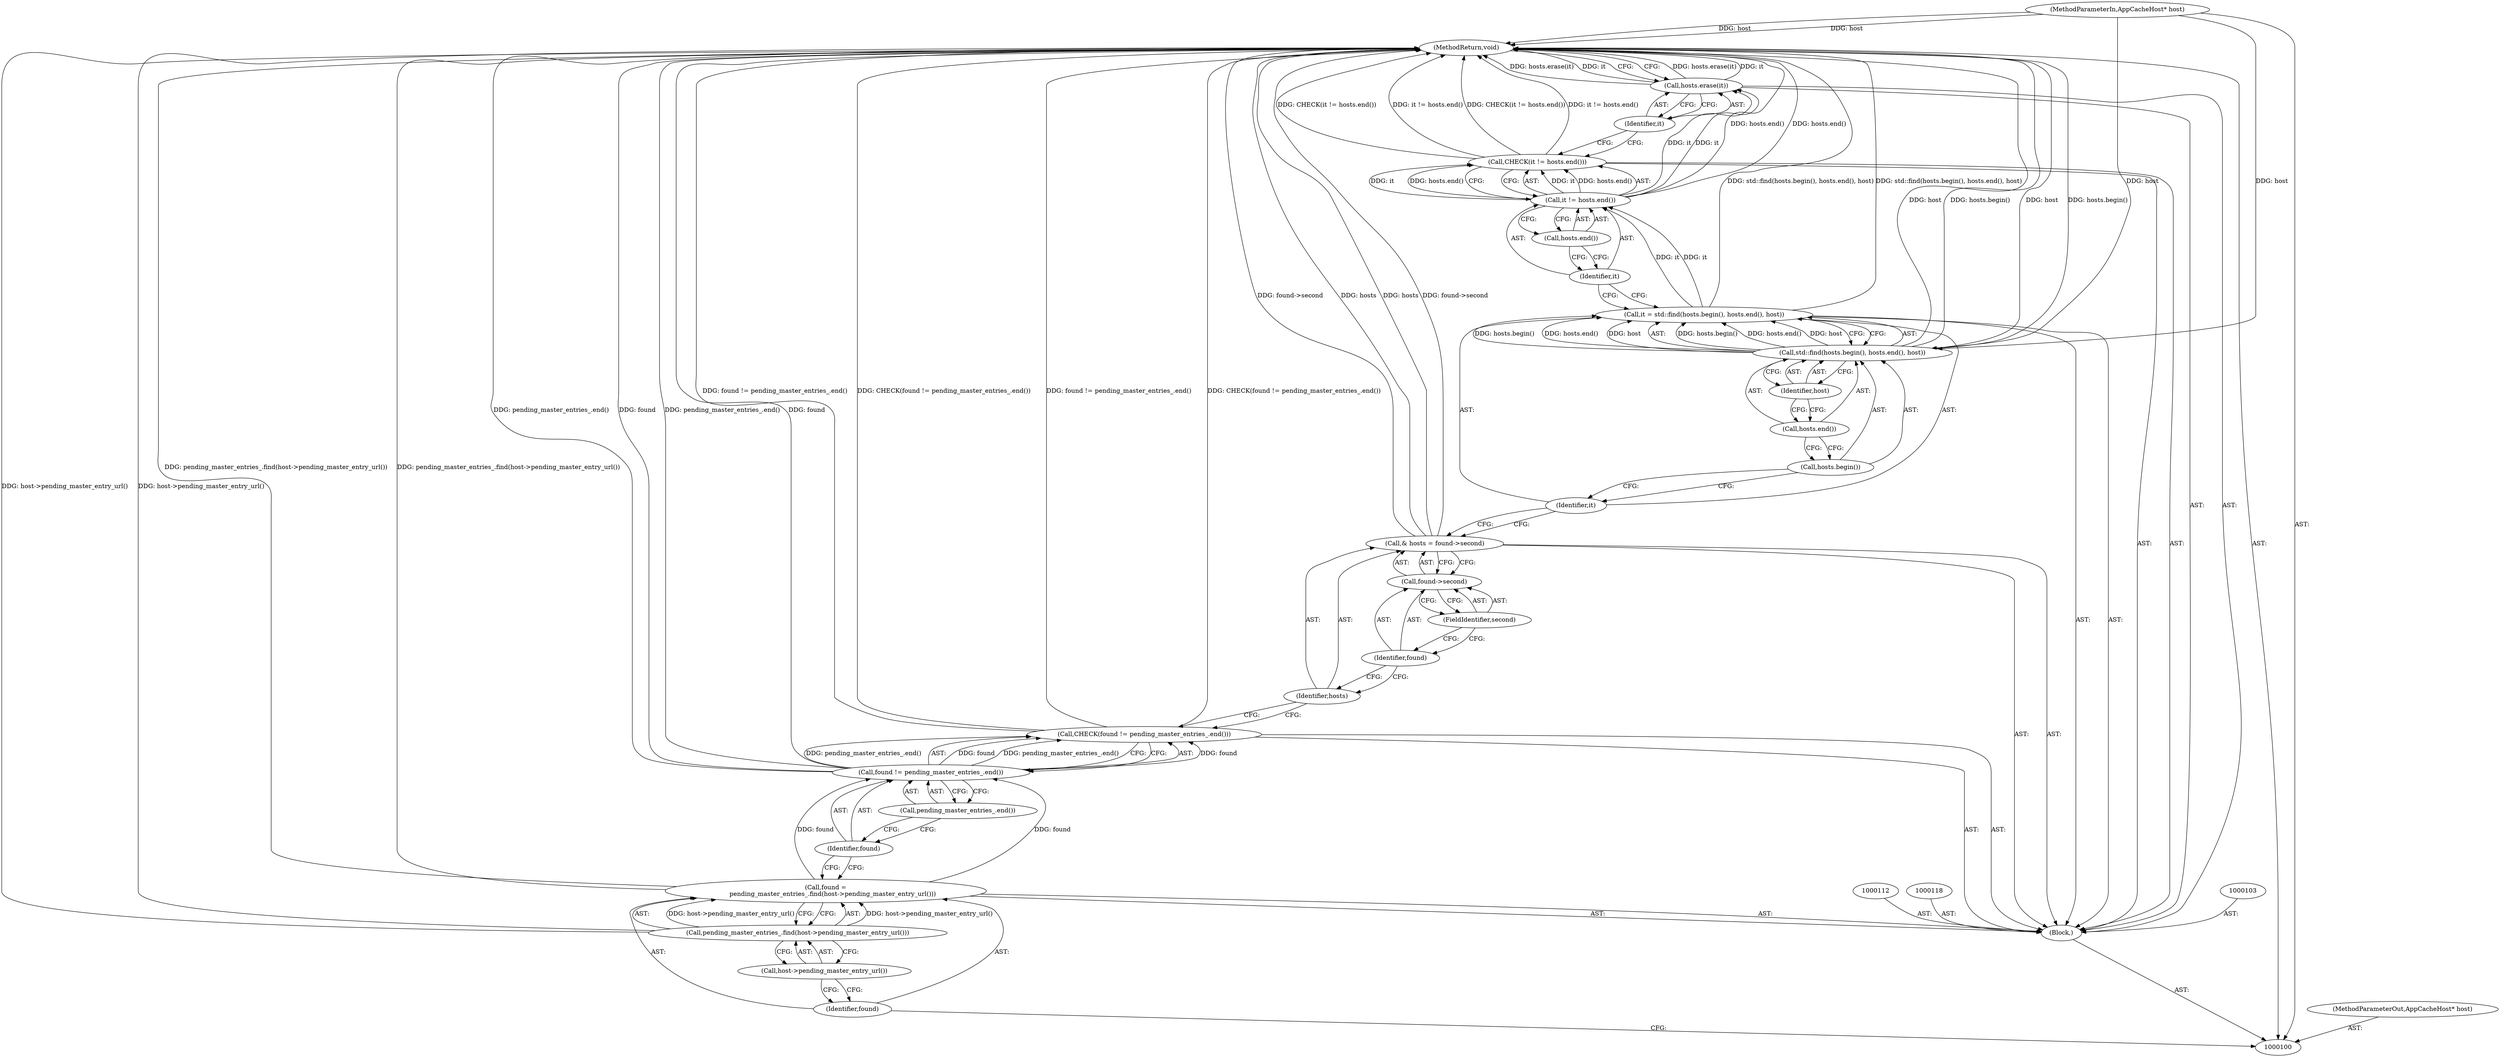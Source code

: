digraph "0_Chrome_2cb006bc9d3ad16353ed49c2b75faea618156d0f_7" {
"1000131" [label="(MethodReturn,void)"];
"1000101" [label="(MethodParameterIn,AppCacheHost* host)"];
"1000183" [label="(MethodParameterOut,AppCacheHost* host)"];
"1000102" [label="(Block,)"];
"1000104" [label="(Call,found =\n       pending_master_entries_.find(host->pending_master_entry_url()))"];
"1000105" [label="(Identifier,found)"];
"1000107" [label="(Call,host->pending_master_entry_url())"];
"1000106" [label="(Call,pending_master_entries_.find(host->pending_master_entry_url()))"];
"1000111" [label="(Call,pending_master_entries_.end())"];
"1000108" [label="(Call,CHECK(found != pending_master_entries_.end()))"];
"1000109" [label="(Call,found != pending_master_entries_.end())"];
"1000110" [label="(Identifier,found)"];
"1000113" [label="(Call,& hosts = found->second)"];
"1000114" [label="(Identifier,hosts)"];
"1000115" [label="(Call,found->second)"];
"1000116" [label="(Identifier,found)"];
"1000117" [label="(FieldIdentifier,second)"];
"1000119" [label="(Call,it = std::find(hosts.begin(), hosts.end(), host))"];
"1000120" [label="(Identifier,it)"];
"1000121" [label="(Call,std::find(hosts.begin(), hosts.end(), host))"];
"1000122" [label="(Call,hosts.begin())"];
"1000123" [label="(Call,hosts.end())"];
"1000124" [label="(Identifier,host)"];
"1000128" [label="(Call,hosts.end())"];
"1000125" [label="(Call,CHECK(it != hosts.end()))"];
"1000126" [label="(Call,it != hosts.end())"];
"1000127" [label="(Identifier,it)"];
"1000130" [label="(Identifier,it)"];
"1000129" [label="(Call,hosts.erase(it))"];
"1000131" -> "1000100"  [label="AST: "];
"1000131" -> "1000129"  [label="CFG: "];
"1000125" -> "1000131"  [label="DDG: CHECK(it != hosts.end())"];
"1000125" -> "1000131"  [label="DDG: it != hosts.end()"];
"1000108" -> "1000131"  [label="DDG: CHECK(found != pending_master_entries_.end())"];
"1000108" -> "1000131"  [label="DDG: found != pending_master_entries_.end()"];
"1000106" -> "1000131"  [label="DDG: host->pending_master_entry_url()"];
"1000113" -> "1000131"  [label="DDG: hosts"];
"1000113" -> "1000131"  [label="DDG: found->second"];
"1000129" -> "1000131"  [label="DDG: hosts.erase(it)"];
"1000129" -> "1000131"  [label="DDG: it"];
"1000121" -> "1000131"  [label="DDG: hosts.begin()"];
"1000121" -> "1000131"  [label="DDG: host"];
"1000126" -> "1000131"  [label="DDG: hosts.end()"];
"1000109" -> "1000131"  [label="DDG: pending_master_entries_.end()"];
"1000109" -> "1000131"  [label="DDG: found"];
"1000119" -> "1000131"  [label="DDG: std::find(hosts.begin(), hosts.end(), host)"];
"1000101" -> "1000131"  [label="DDG: host"];
"1000104" -> "1000131"  [label="DDG: pending_master_entries_.find(host->pending_master_entry_url())"];
"1000101" -> "1000100"  [label="AST: "];
"1000101" -> "1000131"  [label="DDG: host"];
"1000101" -> "1000121"  [label="DDG: host"];
"1000183" -> "1000100"  [label="AST: "];
"1000102" -> "1000100"  [label="AST: "];
"1000103" -> "1000102"  [label="AST: "];
"1000104" -> "1000102"  [label="AST: "];
"1000108" -> "1000102"  [label="AST: "];
"1000112" -> "1000102"  [label="AST: "];
"1000113" -> "1000102"  [label="AST: "];
"1000118" -> "1000102"  [label="AST: "];
"1000119" -> "1000102"  [label="AST: "];
"1000125" -> "1000102"  [label="AST: "];
"1000129" -> "1000102"  [label="AST: "];
"1000104" -> "1000102"  [label="AST: "];
"1000104" -> "1000106"  [label="CFG: "];
"1000105" -> "1000104"  [label="AST: "];
"1000106" -> "1000104"  [label="AST: "];
"1000110" -> "1000104"  [label="CFG: "];
"1000104" -> "1000131"  [label="DDG: pending_master_entries_.find(host->pending_master_entry_url())"];
"1000106" -> "1000104"  [label="DDG: host->pending_master_entry_url()"];
"1000104" -> "1000109"  [label="DDG: found"];
"1000105" -> "1000104"  [label="AST: "];
"1000105" -> "1000100"  [label="CFG: "];
"1000107" -> "1000105"  [label="CFG: "];
"1000107" -> "1000106"  [label="AST: "];
"1000107" -> "1000105"  [label="CFG: "];
"1000106" -> "1000107"  [label="CFG: "];
"1000106" -> "1000104"  [label="AST: "];
"1000106" -> "1000107"  [label="CFG: "];
"1000107" -> "1000106"  [label="AST: "];
"1000104" -> "1000106"  [label="CFG: "];
"1000106" -> "1000131"  [label="DDG: host->pending_master_entry_url()"];
"1000106" -> "1000104"  [label="DDG: host->pending_master_entry_url()"];
"1000111" -> "1000109"  [label="AST: "];
"1000111" -> "1000110"  [label="CFG: "];
"1000109" -> "1000111"  [label="CFG: "];
"1000108" -> "1000102"  [label="AST: "];
"1000108" -> "1000109"  [label="CFG: "];
"1000109" -> "1000108"  [label="AST: "];
"1000114" -> "1000108"  [label="CFG: "];
"1000108" -> "1000131"  [label="DDG: CHECK(found != pending_master_entries_.end())"];
"1000108" -> "1000131"  [label="DDG: found != pending_master_entries_.end()"];
"1000109" -> "1000108"  [label="DDG: found"];
"1000109" -> "1000108"  [label="DDG: pending_master_entries_.end()"];
"1000109" -> "1000108"  [label="AST: "];
"1000109" -> "1000111"  [label="CFG: "];
"1000110" -> "1000109"  [label="AST: "];
"1000111" -> "1000109"  [label="AST: "];
"1000108" -> "1000109"  [label="CFG: "];
"1000109" -> "1000131"  [label="DDG: pending_master_entries_.end()"];
"1000109" -> "1000131"  [label="DDG: found"];
"1000109" -> "1000108"  [label="DDG: found"];
"1000109" -> "1000108"  [label="DDG: pending_master_entries_.end()"];
"1000104" -> "1000109"  [label="DDG: found"];
"1000110" -> "1000109"  [label="AST: "];
"1000110" -> "1000104"  [label="CFG: "];
"1000111" -> "1000110"  [label="CFG: "];
"1000113" -> "1000102"  [label="AST: "];
"1000113" -> "1000115"  [label="CFG: "];
"1000114" -> "1000113"  [label="AST: "];
"1000115" -> "1000113"  [label="AST: "];
"1000120" -> "1000113"  [label="CFG: "];
"1000113" -> "1000131"  [label="DDG: hosts"];
"1000113" -> "1000131"  [label="DDG: found->second"];
"1000114" -> "1000113"  [label="AST: "];
"1000114" -> "1000108"  [label="CFG: "];
"1000116" -> "1000114"  [label="CFG: "];
"1000115" -> "1000113"  [label="AST: "];
"1000115" -> "1000117"  [label="CFG: "];
"1000116" -> "1000115"  [label="AST: "];
"1000117" -> "1000115"  [label="AST: "];
"1000113" -> "1000115"  [label="CFG: "];
"1000116" -> "1000115"  [label="AST: "];
"1000116" -> "1000114"  [label="CFG: "];
"1000117" -> "1000116"  [label="CFG: "];
"1000117" -> "1000115"  [label="AST: "];
"1000117" -> "1000116"  [label="CFG: "];
"1000115" -> "1000117"  [label="CFG: "];
"1000119" -> "1000102"  [label="AST: "];
"1000119" -> "1000121"  [label="CFG: "];
"1000120" -> "1000119"  [label="AST: "];
"1000121" -> "1000119"  [label="AST: "];
"1000127" -> "1000119"  [label="CFG: "];
"1000119" -> "1000131"  [label="DDG: std::find(hosts.begin(), hosts.end(), host)"];
"1000121" -> "1000119"  [label="DDG: hosts.begin()"];
"1000121" -> "1000119"  [label="DDG: hosts.end()"];
"1000121" -> "1000119"  [label="DDG: host"];
"1000119" -> "1000126"  [label="DDG: it"];
"1000120" -> "1000119"  [label="AST: "];
"1000120" -> "1000113"  [label="CFG: "];
"1000122" -> "1000120"  [label="CFG: "];
"1000121" -> "1000119"  [label="AST: "];
"1000121" -> "1000124"  [label="CFG: "];
"1000122" -> "1000121"  [label="AST: "];
"1000123" -> "1000121"  [label="AST: "];
"1000124" -> "1000121"  [label="AST: "];
"1000119" -> "1000121"  [label="CFG: "];
"1000121" -> "1000131"  [label="DDG: hosts.begin()"];
"1000121" -> "1000131"  [label="DDG: host"];
"1000121" -> "1000119"  [label="DDG: hosts.begin()"];
"1000121" -> "1000119"  [label="DDG: hosts.end()"];
"1000121" -> "1000119"  [label="DDG: host"];
"1000101" -> "1000121"  [label="DDG: host"];
"1000122" -> "1000121"  [label="AST: "];
"1000122" -> "1000120"  [label="CFG: "];
"1000123" -> "1000122"  [label="CFG: "];
"1000123" -> "1000121"  [label="AST: "];
"1000123" -> "1000122"  [label="CFG: "];
"1000124" -> "1000123"  [label="CFG: "];
"1000124" -> "1000121"  [label="AST: "];
"1000124" -> "1000123"  [label="CFG: "];
"1000121" -> "1000124"  [label="CFG: "];
"1000128" -> "1000126"  [label="AST: "];
"1000128" -> "1000127"  [label="CFG: "];
"1000126" -> "1000128"  [label="CFG: "];
"1000125" -> "1000102"  [label="AST: "];
"1000125" -> "1000126"  [label="CFG: "];
"1000126" -> "1000125"  [label="AST: "];
"1000130" -> "1000125"  [label="CFG: "];
"1000125" -> "1000131"  [label="DDG: CHECK(it != hosts.end())"];
"1000125" -> "1000131"  [label="DDG: it != hosts.end()"];
"1000126" -> "1000125"  [label="DDG: it"];
"1000126" -> "1000125"  [label="DDG: hosts.end()"];
"1000126" -> "1000125"  [label="AST: "];
"1000126" -> "1000128"  [label="CFG: "];
"1000127" -> "1000126"  [label="AST: "];
"1000128" -> "1000126"  [label="AST: "];
"1000125" -> "1000126"  [label="CFG: "];
"1000126" -> "1000131"  [label="DDG: hosts.end()"];
"1000126" -> "1000125"  [label="DDG: it"];
"1000126" -> "1000125"  [label="DDG: hosts.end()"];
"1000119" -> "1000126"  [label="DDG: it"];
"1000126" -> "1000129"  [label="DDG: it"];
"1000127" -> "1000126"  [label="AST: "];
"1000127" -> "1000119"  [label="CFG: "];
"1000128" -> "1000127"  [label="CFG: "];
"1000130" -> "1000129"  [label="AST: "];
"1000130" -> "1000125"  [label="CFG: "];
"1000129" -> "1000130"  [label="CFG: "];
"1000129" -> "1000102"  [label="AST: "];
"1000129" -> "1000130"  [label="CFG: "];
"1000130" -> "1000129"  [label="AST: "];
"1000131" -> "1000129"  [label="CFG: "];
"1000129" -> "1000131"  [label="DDG: hosts.erase(it)"];
"1000129" -> "1000131"  [label="DDG: it"];
"1000126" -> "1000129"  [label="DDG: it"];
}
